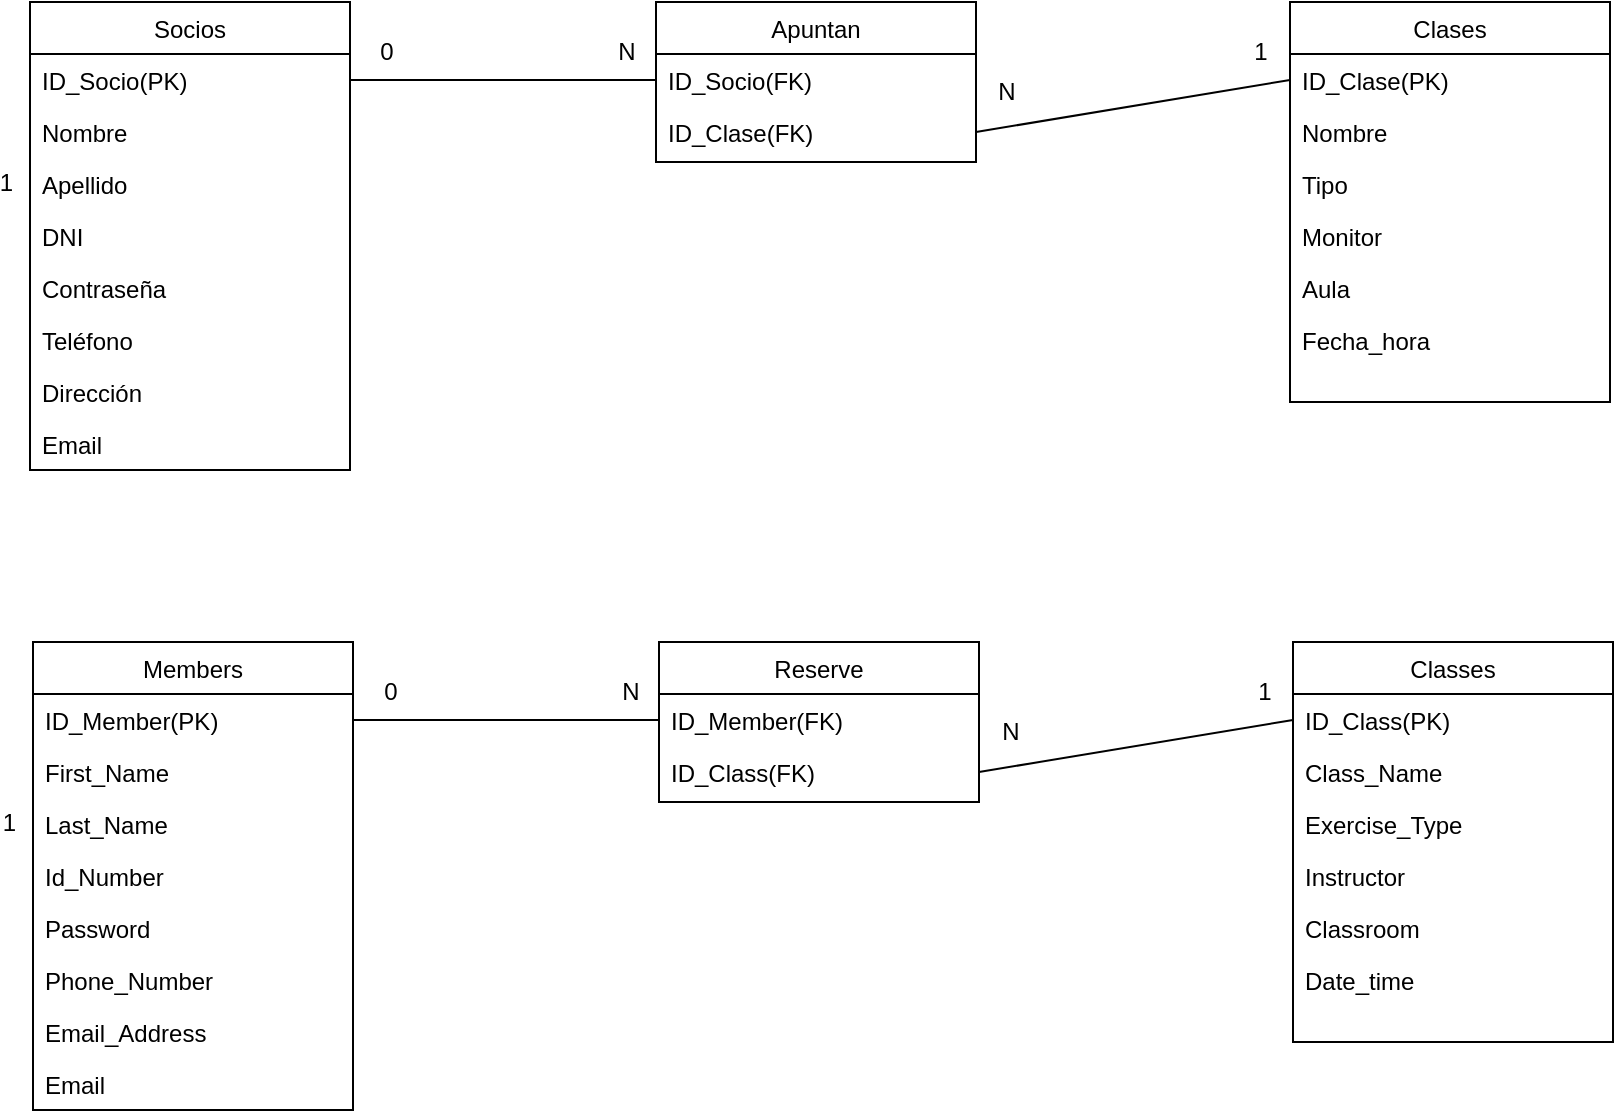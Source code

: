 <mxfile version="21.2.8" type="device">
  <diagram id="C5RBs43oDa-KdzZeNtuy" name="Page-1">
    <mxGraphModel dx="2103" dy="605" grid="1" gridSize="10" guides="1" tooltips="1" connect="1" arrows="1" fold="1" page="1" pageScale="1" pageWidth="827" pageHeight="1169" math="0" shadow="0">
      <root>
        <mxCell id="WIyWlLk6GJQsqaUBKTNV-0" />
        <mxCell id="WIyWlLk6GJQsqaUBKTNV-1" parent="WIyWlLk6GJQsqaUBKTNV-0" />
        <mxCell id="zkfFHV4jXpPFQw0GAbJ--17" value="Clases" style="swimlane;fontStyle=0;align=center;verticalAlign=top;childLayout=stackLayout;horizontal=1;startSize=26;horizontalStack=0;resizeParent=1;resizeLast=0;collapsible=1;marginBottom=0;rounded=0;shadow=0;strokeWidth=1;" parent="WIyWlLk6GJQsqaUBKTNV-1" vertex="1">
          <mxGeometry x="637" y="120" width="160" height="200" as="geometry">
            <mxRectangle x="550" y="140" width="160" height="26" as="alternateBounds" />
          </mxGeometry>
        </mxCell>
        <mxCell id="zkfFHV4jXpPFQw0GAbJ--18" value="ID_Clase(PK)" style="text;align=left;verticalAlign=top;spacingLeft=4;spacingRight=4;overflow=hidden;rotatable=0;points=[[0,0.5],[1,0.5]];portConstraint=eastwest;" parent="zkfFHV4jXpPFQw0GAbJ--17" vertex="1">
          <mxGeometry y="26" width="160" height="26" as="geometry" />
        </mxCell>
        <mxCell id="zkfFHV4jXpPFQw0GAbJ--19" value="Nombre" style="text;align=left;verticalAlign=top;spacingLeft=4;spacingRight=4;overflow=hidden;rotatable=0;points=[[0,0.5],[1,0.5]];portConstraint=eastwest;rounded=0;shadow=0;html=0;" parent="zkfFHV4jXpPFQw0GAbJ--17" vertex="1">
          <mxGeometry y="52" width="160" height="26" as="geometry" />
        </mxCell>
        <mxCell id="zkfFHV4jXpPFQw0GAbJ--20" value="Tipo" style="text;align=left;verticalAlign=top;spacingLeft=4;spacingRight=4;overflow=hidden;rotatable=0;points=[[0,0.5],[1,0.5]];portConstraint=eastwest;rounded=0;shadow=0;html=0;" parent="zkfFHV4jXpPFQw0GAbJ--17" vertex="1">
          <mxGeometry y="78" width="160" height="26" as="geometry" />
        </mxCell>
        <mxCell id="zkfFHV4jXpPFQw0GAbJ--21" value="Monitor" style="text;align=left;verticalAlign=top;spacingLeft=4;spacingRight=4;overflow=hidden;rotatable=0;points=[[0,0.5],[1,0.5]];portConstraint=eastwest;rounded=0;shadow=0;html=0;" parent="zkfFHV4jXpPFQw0GAbJ--17" vertex="1">
          <mxGeometry y="104" width="160" height="26" as="geometry" />
        </mxCell>
        <mxCell id="4RqJHWOuOG9hQZY1skCK-10" value="Aula" style="text;align=left;verticalAlign=top;spacingLeft=4;spacingRight=4;overflow=hidden;rotatable=0;points=[[0,0.5],[1,0.5]];portConstraint=eastwest;rounded=0;shadow=0;html=0;" parent="zkfFHV4jXpPFQw0GAbJ--17" vertex="1">
          <mxGeometry y="130" width="160" height="26" as="geometry" />
        </mxCell>
        <mxCell id="XTwD6N1AZJ2O9AEaVZS--1" value="Fecha_hora" style="text;align=left;verticalAlign=top;spacingLeft=4;spacingRight=4;overflow=hidden;rotatable=0;points=[[0,0.5],[1,0.5]];portConstraint=eastwest;rounded=0;shadow=0;html=0;" parent="zkfFHV4jXpPFQw0GAbJ--17" vertex="1">
          <mxGeometry y="156" width="160" height="26" as="geometry" />
        </mxCell>
        <mxCell id="4RqJHWOuOG9hQZY1skCK-0" value="Socios" style="swimlane;fontStyle=0;align=center;verticalAlign=top;childLayout=stackLayout;horizontal=1;startSize=26;horizontalStack=0;resizeParent=1;resizeLast=0;collapsible=1;marginBottom=0;rounded=0;shadow=0;strokeWidth=1;" parent="WIyWlLk6GJQsqaUBKTNV-1" vertex="1">
          <mxGeometry x="7" y="120" width="160" height="234" as="geometry">
            <mxRectangle x="550" y="140" width="160" height="26" as="alternateBounds" />
          </mxGeometry>
        </mxCell>
        <mxCell id="4RqJHWOuOG9hQZY1skCK-1" value="ID_Socio(PK)" style="text;align=left;verticalAlign=top;spacingLeft=4;spacingRight=4;overflow=hidden;rotatable=0;points=[[0,0.5],[1,0.5]];portConstraint=eastwest;" parent="4RqJHWOuOG9hQZY1skCK-0" vertex="1">
          <mxGeometry y="26" width="160" height="26" as="geometry" />
        </mxCell>
        <mxCell id="4RqJHWOuOG9hQZY1skCK-2" value="Nombre" style="text;align=left;verticalAlign=top;spacingLeft=4;spacingRight=4;overflow=hidden;rotatable=0;points=[[0,0.5],[1,0.5]];portConstraint=eastwest;rounded=0;shadow=0;html=0;" parent="4RqJHWOuOG9hQZY1skCK-0" vertex="1">
          <mxGeometry y="52" width="160" height="26" as="geometry" />
        </mxCell>
        <mxCell id="4RqJHWOuOG9hQZY1skCK-3" value="Apellido" style="text;align=left;verticalAlign=top;spacingLeft=4;spacingRight=4;overflow=hidden;rotatable=0;points=[[0,0.5],[1,0.5]];portConstraint=eastwest;rounded=0;shadow=0;html=0;" parent="4RqJHWOuOG9hQZY1skCK-0" vertex="1">
          <mxGeometry y="78" width="160" height="26" as="geometry" />
        </mxCell>
        <mxCell id="4RqJHWOuOG9hQZY1skCK-4" value="DNI" style="text;align=left;verticalAlign=top;spacingLeft=4;spacingRight=4;overflow=hidden;rotatable=0;points=[[0,0.5],[1,0.5]];portConstraint=eastwest;rounded=0;shadow=0;html=0;" parent="4RqJHWOuOG9hQZY1skCK-0" vertex="1">
          <mxGeometry y="104" width="160" height="26" as="geometry" />
        </mxCell>
        <mxCell id="TdRNl4ZXzH6I7OBvZmxj-0" value="Contraseña" style="text;align=left;verticalAlign=top;spacingLeft=4;spacingRight=4;overflow=hidden;rotatable=0;points=[[0,0.5],[1,0.5]];portConstraint=eastwest;rounded=0;shadow=0;html=0;" vertex="1" parent="4RqJHWOuOG9hQZY1skCK-0">
          <mxGeometry y="130" width="160" height="26" as="geometry" />
        </mxCell>
        <mxCell id="4RqJHWOuOG9hQZY1skCK-5" value="Teléfono" style="text;align=left;verticalAlign=top;spacingLeft=4;spacingRight=4;overflow=hidden;rotatable=0;points=[[0,0.5],[1,0.5]];portConstraint=eastwest;rounded=0;shadow=0;html=0;" parent="4RqJHWOuOG9hQZY1skCK-0" vertex="1">
          <mxGeometry y="156" width="160" height="26" as="geometry" />
        </mxCell>
        <mxCell id="UDxjttzR9z73KNbfRdDz-0" value="Dirección" style="text;align=left;verticalAlign=top;spacingLeft=4;spacingRight=4;overflow=hidden;rotatable=0;points=[[0,0.5],[1,0.5]];portConstraint=eastwest;rounded=0;shadow=0;html=0;" parent="4RqJHWOuOG9hQZY1skCK-0" vertex="1">
          <mxGeometry y="182" width="160" height="26" as="geometry" />
        </mxCell>
        <mxCell id="4RqJHWOuOG9hQZY1skCK-11" value="Email" style="text;align=left;verticalAlign=top;spacingLeft=4;spacingRight=4;overflow=hidden;rotatable=0;points=[[0,0.5],[1,0.5]];portConstraint=eastwest;rounded=0;shadow=0;html=0;" parent="4RqJHWOuOG9hQZY1skCK-0" vertex="1">
          <mxGeometry y="208" width="160" height="26" as="geometry" />
        </mxCell>
        <mxCell id="4RqJHWOuOG9hQZY1skCK-9" value="1" style="resizable=0;align=right;verticalAlign=bottom;labelBackgroundColor=none;fontSize=12;" parent="WIyWlLk6GJQsqaUBKTNV-1" connectable="0" vertex="1">
          <mxGeometry y="219" as="geometry" />
        </mxCell>
        <mxCell id="4RqJHWOuOG9hQZY1skCK-13" value="Apuntan" style="swimlane;fontStyle=0;align=center;verticalAlign=top;childLayout=stackLayout;horizontal=1;startSize=26;horizontalStack=0;resizeParent=1;resizeLast=0;collapsible=1;marginBottom=0;rounded=0;shadow=0;strokeWidth=1;" parent="WIyWlLk6GJQsqaUBKTNV-1" vertex="1">
          <mxGeometry x="320" y="120" width="160" height="80" as="geometry">
            <mxRectangle x="550" y="140" width="160" height="26" as="alternateBounds" />
          </mxGeometry>
        </mxCell>
        <mxCell id="4RqJHWOuOG9hQZY1skCK-14" value="ID_Socio(FK)" style="text;align=left;verticalAlign=top;spacingLeft=4;spacingRight=4;overflow=hidden;rotatable=0;points=[[0,0.5],[1,0.5]];portConstraint=eastwest;" parent="4RqJHWOuOG9hQZY1skCK-13" vertex="1">
          <mxGeometry y="26" width="160" height="26" as="geometry" />
        </mxCell>
        <mxCell id="4RqJHWOuOG9hQZY1skCK-15" value="ID_Clase(FK)" style="text;align=left;verticalAlign=top;spacingLeft=4;spacingRight=4;overflow=hidden;rotatable=0;points=[[0,0.5],[1,0.5]];portConstraint=eastwest;rounded=0;shadow=0;html=0;" parent="4RqJHWOuOG9hQZY1skCK-13" vertex="1">
          <mxGeometry y="52" width="160" height="26" as="geometry" />
        </mxCell>
        <mxCell id="4RqJHWOuOG9hQZY1skCK-21" value="" style="endArrow=none;html=1;rounded=0;exitX=1;exitY=0.5;exitDx=0;exitDy=0;entryX=0;entryY=0.5;entryDx=0;entryDy=0;" parent="WIyWlLk6GJQsqaUBKTNV-1" source="4RqJHWOuOG9hQZY1skCK-1" target="4RqJHWOuOG9hQZY1skCK-14" edge="1">
          <mxGeometry width="50" height="50" relative="1" as="geometry">
            <mxPoint x="390" y="320" as="sourcePoint" />
            <mxPoint x="440" y="270" as="targetPoint" />
          </mxGeometry>
        </mxCell>
        <mxCell id="4RqJHWOuOG9hQZY1skCK-22" value="" style="endArrow=none;html=1;rounded=0;exitX=1;exitY=0.5;exitDx=0;exitDy=0;entryX=0;entryY=0.5;entryDx=0;entryDy=0;" parent="WIyWlLk6GJQsqaUBKTNV-1" source="4RqJHWOuOG9hQZY1skCK-15" target="zkfFHV4jXpPFQw0GAbJ--18" edge="1">
          <mxGeometry width="50" height="50" relative="1" as="geometry">
            <mxPoint x="390" y="320" as="sourcePoint" />
            <mxPoint x="440" y="270" as="targetPoint" />
          </mxGeometry>
        </mxCell>
        <mxCell id="4RqJHWOuOG9hQZY1skCK-23" value="0" style="text;html=1;align=center;verticalAlign=middle;resizable=0;points=[];autosize=1;strokeColor=none;fillColor=none;" parent="WIyWlLk6GJQsqaUBKTNV-1" vertex="1">
          <mxGeometry x="170" y="130" width="30" height="30" as="geometry" />
        </mxCell>
        <mxCell id="4RqJHWOuOG9hQZY1skCK-24" value="N" style="text;html=1;align=center;verticalAlign=middle;resizable=0;points=[];autosize=1;strokeColor=none;fillColor=none;" parent="WIyWlLk6GJQsqaUBKTNV-1" vertex="1">
          <mxGeometry x="290" y="130" width="30" height="30" as="geometry" />
        </mxCell>
        <mxCell id="4RqJHWOuOG9hQZY1skCK-25" value="N" style="text;html=1;align=center;verticalAlign=middle;resizable=0;points=[];autosize=1;strokeColor=none;fillColor=none;" parent="WIyWlLk6GJQsqaUBKTNV-1" vertex="1">
          <mxGeometry x="480" y="150" width="30" height="30" as="geometry" />
        </mxCell>
        <mxCell id="4RqJHWOuOG9hQZY1skCK-26" value="1" style="text;html=1;align=center;verticalAlign=middle;resizable=0;points=[];autosize=1;strokeColor=none;fillColor=none;" parent="WIyWlLk6GJQsqaUBKTNV-1" vertex="1">
          <mxGeometry x="607" y="130" width="30" height="30" as="geometry" />
        </mxCell>
        <mxCell id="4RqJHWOuOG9hQZY1skCK-27" value="Classes" style="swimlane;fontStyle=0;align=center;verticalAlign=top;childLayout=stackLayout;horizontal=1;startSize=26;horizontalStack=0;resizeParent=1;resizeLast=0;collapsible=1;marginBottom=0;rounded=0;shadow=0;strokeWidth=1;" parent="WIyWlLk6GJQsqaUBKTNV-1" vertex="1">
          <mxGeometry x="638.5" y="440" width="160" height="200" as="geometry">
            <mxRectangle x="550" y="140" width="160" height="26" as="alternateBounds" />
          </mxGeometry>
        </mxCell>
        <mxCell id="4RqJHWOuOG9hQZY1skCK-28" value="ID_Class(PK)" style="text;align=left;verticalAlign=top;spacingLeft=4;spacingRight=4;overflow=hidden;rotatable=0;points=[[0,0.5],[1,0.5]];portConstraint=eastwest;" parent="4RqJHWOuOG9hQZY1skCK-27" vertex="1">
          <mxGeometry y="26" width="160" height="26" as="geometry" />
        </mxCell>
        <mxCell id="4RqJHWOuOG9hQZY1skCK-29" value="Class_Name" style="text;align=left;verticalAlign=top;spacingLeft=4;spacingRight=4;overflow=hidden;rotatable=0;points=[[0,0.5],[1,0.5]];portConstraint=eastwest;rounded=0;shadow=0;html=0;" parent="4RqJHWOuOG9hQZY1skCK-27" vertex="1">
          <mxGeometry y="52" width="160" height="26" as="geometry" />
        </mxCell>
        <mxCell id="4RqJHWOuOG9hQZY1skCK-30" value="Exercise_Type" style="text;align=left;verticalAlign=top;spacingLeft=4;spacingRight=4;overflow=hidden;rotatable=0;points=[[0,0.5],[1,0.5]];portConstraint=eastwest;rounded=0;shadow=0;html=0;" parent="4RqJHWOuOG9hQZY1skCK-27" vertex="1">
          <mxGeometry y="78" width="160" height="26" as="geometry" />
        </mxCell>
        <mxCell id="4RqJHWOuOG9hQZY1skCK-31" value="Instructor&#xa;" style="text;align=left;verticalAlign=top;spacingLeft=4;spacingRight=4;overflow=hidden;rotatable=0;points=[[0,0.5],[1,0.5]];portConstraint=eastwest;rounded=0;shadow=0;html=0;" parent="4RqJHWOuOG9hQZY1skCK-27" vertex="1">
          <mxGeometry y="104" width="160" height="26" as="geometry" />
        </mxCell>
        <mxCell id="4RqJHWOuOG9hQZY1skCK-32" value="Classroom" style="text;align=left;verticalAlign=top;spacingLeft=4;spacingRight=4;overflow=hidden;rotatable=0;points=[[0,0.5],[1,0.5]];portConstraint=eastwest;rounded=0;shadow=0;html=0;" parent="4RqJHWOuOG9hQZY1skCK-27" vertex="1">
          <mxGeometry y="130" width="160" height="26" as="geometry" />
        </mxCell>
        <mxCell id="4RqJHWOuOG9hQZY1skCK-33" value="Date_time" style="text;align=left;verticalAlign=top;spacingLeft=4;spacingRight=4;overflow=hidden;rotatable=0;points=[[0,0.5],[1,0.5]];portConstraint=eastwest;rounded=0;shadow=0;html=0;" parent="4RqJHWOuOG9hQZY1skCK-27" vertex="1">
          <mxGeometry y="156" width="160" height="26" as="geometry" />
        </mxCell>
        <mxCell id="4RqJHWOuOG9hQZY1skCK-34" value="Members" style="swimlane;fontStyle=0;align=center;verticalAlign=top;childLayout=stackLayout;horizontal=1;startSize=26;horizontalStack=0;resizeParent=1;resizeLast=0;collapsible=1;marginBottom=0;rounded=0;shadow=0;strokeWidth=1;" parent="WIyWlLk6GJQsqaUBKTNV-1" vertex="1">
          <mxGeometry x="8.5" y="440" width="160" height="234" as="geometry">
            <mxRectangle x="550" y="140" width="160" height="26" as="alternateBounds" />
          </mxGeometry>
        </mxCell>
        <mxCell id="4RqJHWOuOG9hQZY1skCK-35" value="ID_Member(PK)" style="text;align=left;verticalAlign=top;spacingLeft=4;spacingRight=4;overflow=hidden;rotatable=0;points=[[0,0.5],[1,0.5]];portConstraint=eastwest;" parent="4RqJHWOuOG9hQZY1skCK-34" vertex="1">
          <mxGeometry y="26" width="160" height="26" as="geometry" />
        </mxCell>
        <mxCell id="4RqJHWOuOG9hQZY1skCK-36" value="First_Name" style="text;align=left;verticalAlign=top;spacingLeft=4;spacingRight=4;overflow=hidden;rotatable=0;points=[[0,0.5],[1,0.5]];portConstraint=eastwest;rounded=0;shadow=0;html=0;" parent="4RqJHWOuOG9hQZY1skCK-34" vertex="1">
          <mxGeometry y="52" width="160" height="26" as="geometry" />
        </mxCell>
        <mxCell id="4RqJHWOuOG9hQZY1skCK-37" value="Last_Name" style="text;align=left;verticalAlign=top;spacingLeft=4;spacingRight=4;overflow=hidden;rotatable=0;points=[[0,0.5],[1,0.5]];portConstraint=eastwest;rounded=0;shadow=0;html=0;" parent="4RqJHWOuOG9hQZY1skCK-34" vertex="1">
          <mxGeometry y="78" width="160" height="26" as="geometry" />
        </mxCell>
        <mxCell id="4RqJHWOuOG9hQZY1skCK-38" value="Id_Number" style="text;align=left;verticalAlign=top;spacingLeft=4;spacingRight=4;overflow=hidden;rotatable=0;points=[[0,0.5],[1,0.5]];portConstraint=eastwest;rounded=0;shadow=0;html=0;" parent="4RqJHWOuOG9hQZY1skCK-34" vertex="1">
          <mxGeometry y="104" width="160" height="26" as="geometry" />
        </mxCell>
        <mxCell id="TdRNl4ZXzH6I7OBvZmxj-2" value="Password" style="text;align=left;verticalAlign=top;spacingLeft=4;spacingRight=4;overflow=hidden;rotatable=0;points=[[0,0.5],[1,0.5]];portConstraint=eastwest;rounded=0;shadow=0;html=0;" vertex="1" parent="4RqJHWOuOG9hQZY1skCK-34">
          <mxGeometry y="130" width="160" height="26" as="geometry" />
        </mxCell>
        <mxCell id="4RqJHWOuOG9hQZY1skCK-39" value="Phone_Number" style="text;align=left;verticalAlign=top;spacingLeft=4;spacingRight=4;overflow=hidden;rotatable=0;points=[[0,0.5],[1,0.5]];portConstraint=eastwest;rounded=0;shadow=0;html=0;" parent="4RqJHWOuOG9hQZY1skCK-34" vertex="1">
          <mxGeometry y="156" width="160" height="26" as="geometry" />
        </mxCell>
        <mxCell id="4RqJHWOuOG9hQZY1skCK-40" value="Email_Address" style="text;align=left;verticalAlign=top;spacingLeft=4;spacingRight=4;overflow=hidden;rotatable=0;points=[[0,0.5],[1,0.5]];portConstraint=eastwest;rounded=0;shadow=0;html=0;" parent="4RqJHWOuOG9hQZY1skCK-34" vertex="1">
          <mxGeometry y="182" width="160" height="26" as="geometry" />
        </mxCell>
        <mxCell id="TdRNl4ZXzH6I7OBvZmxj-1" value="Email" style="text;align=left;verticalAlign=top;spacingLeft=4;spacingRight=4;overflow=hidden;rotatable=0;points=[[0,0.5],[1,0.5]];portConstraint=eastwest;rounded=0;shadow=0;html=0;" vertex="1" parent="4RqJHWOuOG9hQZY1skCK-34">
          <mxGeometry y="208" width="160" height="26" as="geometry" />
        </mxCell>
        <mxCell id="4RqJHWOuOG9hQZY1skCK-41" value="1" style="resizable=0;align=right;verticalAlign=bottom;labelBackgroundColor=none;fontSize=12;" parent="WIyWlLk6GJQsqaUBKTNV-1" connectable="0" vertex="1">
          <mxGeometry x="1.5" y="539" as="geometry" />
        </mxCell>
        <mxCell id="4RqJHWOuOG9hQZY1skCK-42" value="Reserve" style="swimlane;fontStyle=0;align=center;verticalAlign=top;childLayout=stackLayout;horizontal=1;startSize=26;horizontalStack=0;resizeParent=1;resizeLast=0;collapsible=1;marginBottom=0;rounded=0;shadow=0;strokeWidth=1;" parent="WIyWlLk6GJQsqaUBKTNV-1" vertex="1">
          <mxGeometry x="321.5" y="440" width="160" height="80" as="geometry">
            <mxRectangle x="550" y="140" width="160" height="26" as="alternateBounds" />
          </mxGeometry>
        </mxCell>
        <mxCell id="4RqJHWOuOG9hQZY1skCK-43" value="ID_Member(FK)" style="text;align=left;verticalAlign=top;spacingLeft=4;spacingRight=4;overflow=hidden;rotatable=0;points=[[0,0.5],[1,0.5]];portConstraint=eastwest;" parent="4RqJHWOuOG9hQZY1skCK-42" vertex="1">
          <mxGeometry y="26" width="160" height="26" as="geometry" />
        </mxCell>
        <mxCell id="4RqJHWOuOG9hQZY1skCK-44" value="ID_Class(FK)" style="text;align=left;verticalAlign=top;spacingLeft=4;spacingRight=4;overflow=hidden;rotatable=0;points=[[0,0.5],[1,0.5]];portConstraint=eastwest;rounded=0;shadow=0;html=0;" parent="4RqJHWOuOG9hQZY1skCK-42" vertex="1">
          <mxGeometry y="52" width="160" height="26" as="geometry" />
        </mxCell>
        <mxCell id="4RqJHWOuOG9hQZY1skCK-45" value="" style="endArrow=none;html=1;rounded=0;exitX=1;exitY=0.5;exitDx=0;exitDy=0;entryX=0;entryY=0.5;entryDx=0;entryDy=0;" parent="WIyWlLk6GJQsqaUBKTNV-1" source="4RqJHWOuOG9hQZY1skCK-35" target="4RqJHWOuOG9hQZY1skCK-43" edge="1">
          <mxGeometry width="50" height="50" relative="1" as="geometry">
            <mxPoint x="391.5" y="640" as="sourcePoint" />
            <mxPoint x="441.5" y="590" as="targetPoint" />
          </mxGeometry>
        </mxCell>
        <mxCell id="4RqJHWOuOG9hQZY1skCK-46" value="" style="endArrow=none;html=1;rounded=0;exitX=1;exitY=0.5;exitDx=0;exitDy=0;entryX=0;entryY=0.5;entryDx=0;entryDy=0;" parent="WIyWlLk6GJQsqaUBKTNV-1" source="4RqJHWOuOG9hQZY1skCK-44" target="4RqJHWOuOG9hQZY1skCK-28" edge="1">
          <mxGeometry width="50" height="50" relative="1" as="geometry">
            <mxPoint x="391.5" y="640" as="sourcePoint" />
            <mxPoint x="441.5" y="590" as="targetPoint" />
          </mxGeometry>
        </mxCell>
        <mxCell id="4RqJHWOuOG9hQZY1skCK-47" value="0" style="text;html=1;align=center;verticalAlign=middle;resizable=0;points=[];autosize=1;strokeColor=none;fillColor=none;" parent="WIyWlLk6GJQsqaUBKTNV-1" vertex="1">
          <mxGeometry x="171.5" y="450" width="30" height="30" as="geometry" />
        </mxCell>
        <mxCell id="4RqJHWOuOG9hQZY1skCK-48" value="N" style="text;html=1;align=center;verticalAlign=middle;resizable=0;points=[];autosize=1;strokeColor=none;fillColor=none;" parent="WIyWlLk6GJQsqaUBKTNV-1" vertex="1">
          <mxGeometry x="291.5" y="450" width="30" height="30" as="geometry" />
        </mxCell>
        <mxCell id="4RqJHWOuOG9hQZY1skCK-49" value="N" style="text;html=1;align=center;verticalAlign=middle;resizable=0;points=[];autosize=1;strokeColor=none;fillColor=none;" parent="WIyWlLk6GJQsqaUBKTNV-1" vertex="1">
          <mxGeometry x="481.5" y="470" width="30" height="30" as="geometry" />
        </mxCell>
        <mxCell id="4RqJHWOuOG9hQZY1skCK-50" value="1" style="text;html=1;align=center;verticalAlign=middle;resizable=0;points=[];autosize=1;strokeColor=none;fillColor=none;" parent="WIyWlLk6GJQsqaUBKTNV-1" vertex="1">
          <mxGeometry x="608.5" y="450" width="30" height="30" as="geometry" />
        </mxCell>
      </root>
    </mxGraphModel>
  </diagram>
</mxfile>
